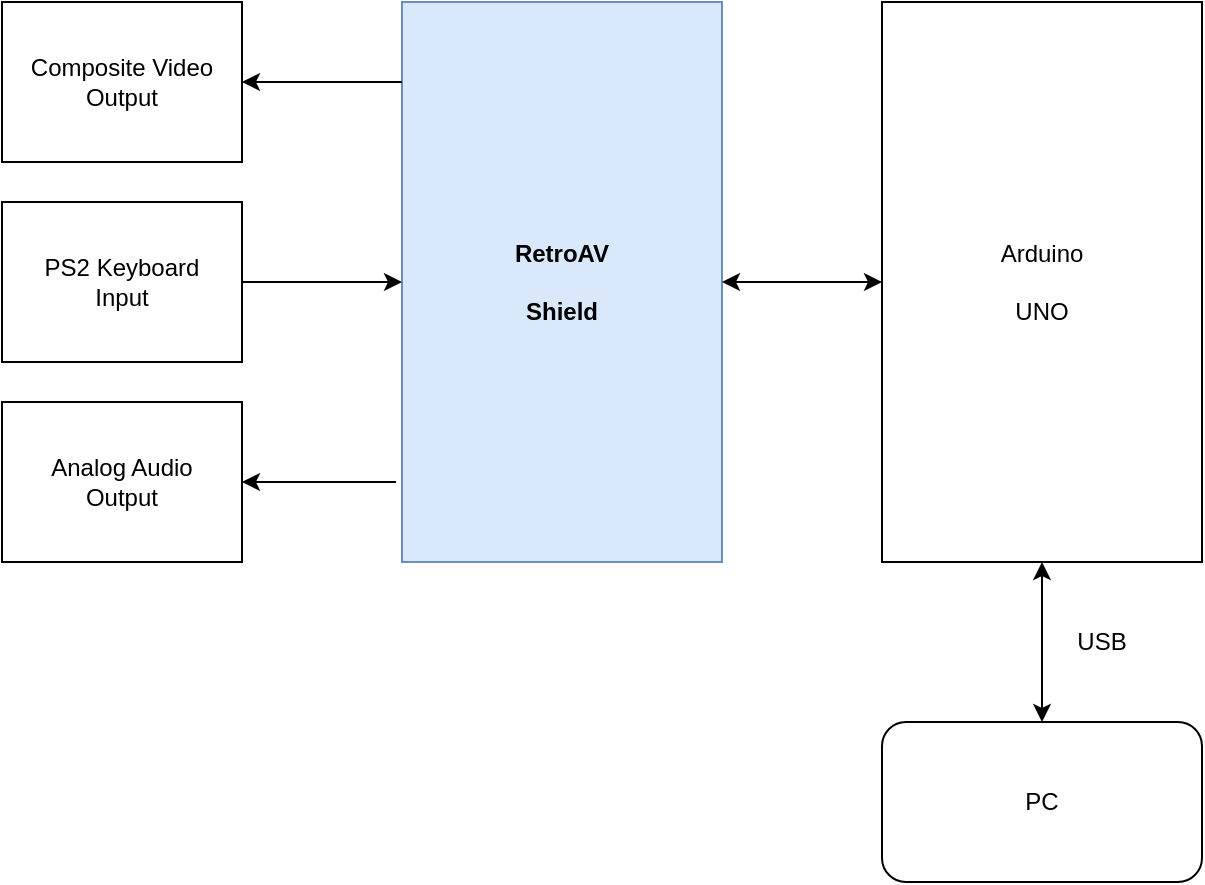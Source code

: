 <mxfile version="14.4.4" type="google"><diagram id="gKfQR6QMqfabCFEobmAz" name="Page-1"><mxGraphModel dx="1194" dy="788" grid="1" gridSize="10" guides="1" tooltips="1" connect="1" arrows="1" fold="1" page="1" pageScale="1" pageWidth="850" pageHeight="1100" math="0" shadow="0"><root><mxCell id="0"/><mxCell id="1" parent="0"/><mxCell id="XGa5Y8sCl0DmdLY9kct8-1" value="Arduino &lt;br&gt;&lt;br&gt;UNO" style="rounded=0;whiteSpace=wrap;html=1;" vertex="1" parent="1"><mxGeometry x="560" y="200" width="160" height="280" as="geometry"/></mxCell><mxCell id="XGa5Y8sCl0DmdLY9kct8-3" value="&lt;b&gt;RetroAV &lt;br&gt;&lt;br&gt;Shield&lt;/b&gt;" style="rounded=0;whiteSpace=wrap;html=1;fillColor=#dae8fc;strokeColor=#6c8ebf;" vertex="1" parent="1"><mxGeometry x="320" y="200" width="160" height="280" as="geometry"/></mxCell><mxCell id="XGa5Y8sCl0DmdLY9kct8-4" value="Composite Video&lt;br&gt;Output" style="rounded=0;whiteSpace=wrap;html=1;" vertex="1" parent="1"><mxGeometry x="120" y="200" width="120" height="80" as="geometry"/></mxCell><mxCell id="XGa5Y8sCl0DmdLY9kct8-7" style="edgeStyle=orthogonalEdgeStyle;rounded=0;orthogonalLoop=1;jettySize=auto;html=1;exitX=0.5;exitY=1;exitDx=0;exitDy=0;" edge="1" parent="1" source="XGa5Y8sCl0DmdLY9kct8-5"><mxGeometry relative="1" as="geometry"><mxPoint x="180" y="370" as="targetPoint"/></mxGeometry></mxCell><mxCell id="XGa5Y8sCl0DmdLY9kct8-5" value="PS2 Keyboard&lt;br&gt;Input" style="rounded=0;whiteSpace=wrap;html=1;" vertex="1" parent="1"><mxGeometry x="120" y="300" width="120" height="80" as="geometry"/></mxCell><mxCell id="XGa5Y8sCl0DmdLY9kct8-6" value="Analog Audio &lt;br&gt;Output" style="rounded=0;whiteSpace=wrap;html=1;" vertex="1" parent="1"><mxGeometry x="120" y="400" width="120" height="80" as="geometry"/></mxCell><mxCell id="XGa5Y8sCl0DmdLY9kct8-9" value="" style="endArrow=classic;html=1;entryX=1;entryY=0.5;entryDx=0;entryDy=0;exitX=0;exitY=0.143;exitDx=0;exitDy=0;exitPerimeter=0;" edge="1" parent="1" source="XGa5Y8sCl0DmdLY9kct8-3" target="XGa5Y8sCl0DmdLY9kct8-4"><mxGeometry width="50" height="50" relative="1" as="geometry"><mxPoint x="400" y="410" as="sourcePoint"/><mxPoint x="450" y="360" as="targetPoint"/></mxGeometry></mxCell><mxCell id="XGa5Y8sCl0DmdLY9kct8-11" value="" style="endArrow=classic;html=1;entryX=1;entryY=0.5;entryDx=0;entryDy=0;" edge="1" parent="1" target="XGa5Y8sCl0DmdLY9kct8-6"><mxGeometry width="50" height="50" relative="1" as="geometry"><mxPoint x="317" y="440" as="sourcePoint"/><mxPoint x="450" y="360" as="targetPoint"/></mxGeometry></mxCell><mxCell id="XGa5Y8sCl0DmdLY9kct8-12" value="" style="endArrow=classic;html=1;exitX=1;exitY=0.5;exitDx=0;exitDy=0;entryX=0;entryY=0.5;entryDx=0;entryDy=0;" edge="1" parent="1" source="XGa5Y8sCl0DmdLY9kct8-5" target="XGa5Y8sCl0DmdLY9kct8-3"><mxGeometry width="50" height="50" relative="1" as="geometry"><mxPoint x="400" y="410" as="sourcePoint"/><mxPoint x="450" y="360" as="targetPoint"/></mxGeometry></mxCell><mxCell id="XGa5Y8sCl0DmdLY9kct8-13" value="PC" style="rounded=1;whiteSpace=wrap;html=1;" vertex="1" parent="1"><mxGeometry x="560" y="560" width="160" height="80" as="geometry"/></mxCell><mxCell id="XGa5Y8sCl0DmdLY9kct8-14" value="" style="endArrow=classic;startArrow=classic;html=1;exitX=0.5;exitY=0;exitDx=0;exitDy=0;entryX=0.5;entryY=1;entryDx=0;entryDy=0;" edge="1" parent="1" source="XGa5Y8sCl0DmdLY9kct8-13" target="XGa5Y8sCl0DmdLY9kct8-1"><mxGeometry width="50" height="50" relative="1" as="geometry"><mxPoint x="400" y="410" as="sourcePoint"/><mxPoint x="450" y="360" as="targetPoint"/></mxGeometry></mxCell><mxCell id="XGa5Y8sCl0DmdLY9kct8-15" value="" style="endArrow=classic;startArrow=classic;html=1;entryX=0;entryY=0.5;entryDx=0;entryDy=0;exitX=1;exitY=0.5;exitDx=0;exitDy=0;" edge="1" parent="1" source="XGa5Y8sCl0DmdLY9kct8-3" target="XGa5Y8sCl0DmdLY9kct8-1"><mxGeometry width="50" height="50" relative="1" as="geometry"><mxPoint x="400" y="410" as="sourcePoint"/><mxPoint x="450" y="360" as="targetPoint"/></mxGeometry></mxCell><mxCell id="XGa5Y8sCl0DmdLY9kct8-18" value="USB" style="text;html=1;strokeColor=none;fillColor=none;align=center;verticalAlign=middle;whiteSpace=wrap;rounded=0;" vertex="1" parent="1"><mxGeometry x="650" y="510" width="40" height="20" as="geometry"/></mxCell></root></mxGraphModel></diagram></mxfile>